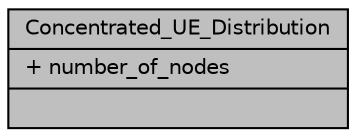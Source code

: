 digraph "Concentrated_UE_Distribution"
{
 // LATEX_PDF_SIZE
  edge [fontname="Helvetica",fontsize="10",labelfontname="Helvetica",labelfontsize="10"];
  node [fontname="Helvetica",fontsize="10",shape=record];
  Node1 [label="{Concentrated_UE_Distribution\n|+ number_of_nodes\l|}",height=0.2,width=0.4,color="black", fillcolor="grey75", style="filled", fontcolor="black",tooltip=" "];
}
